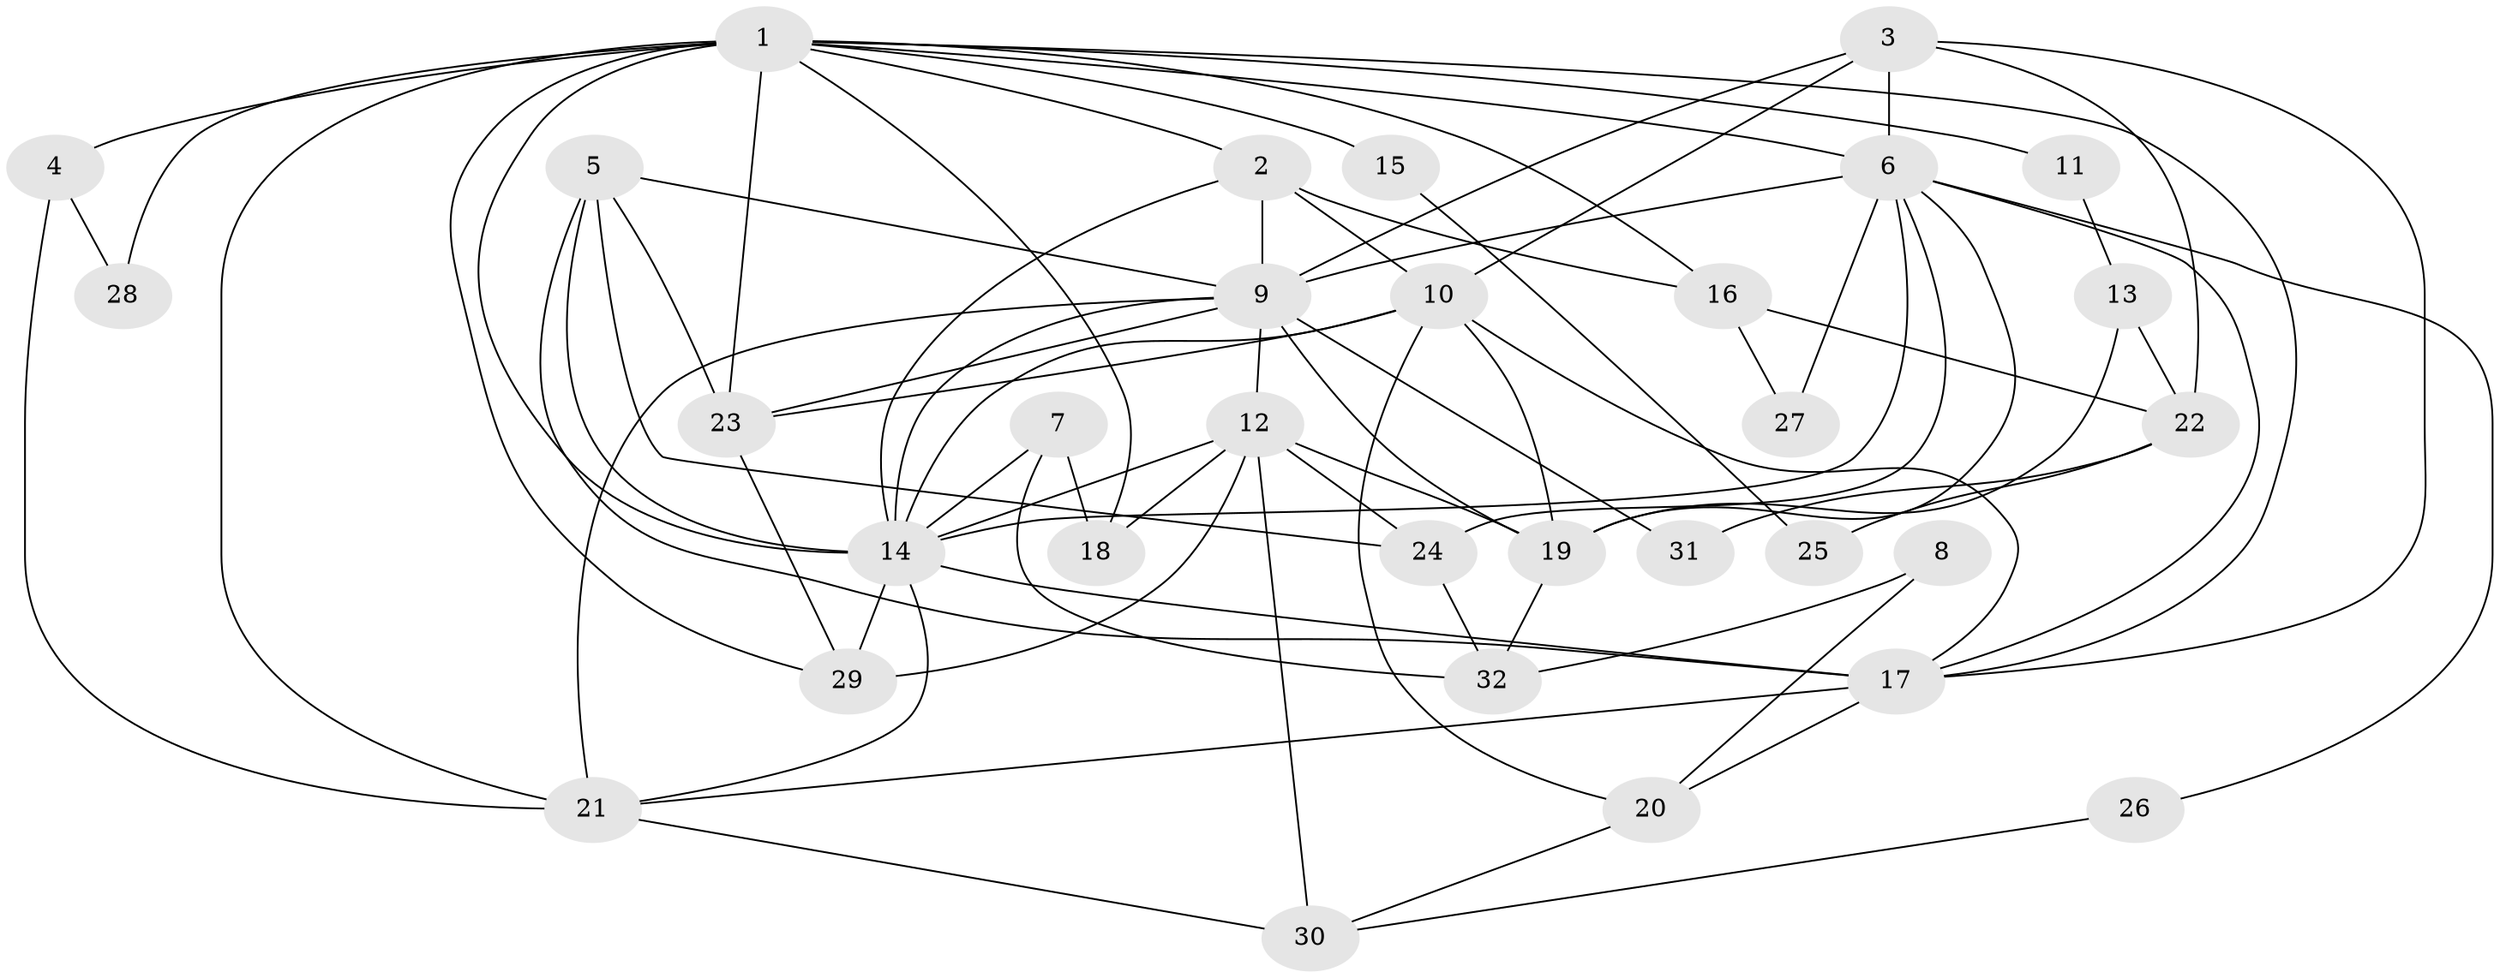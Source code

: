 // original degree distribution, {3: 0.28125, 4: 0.34375, 5: 0.140625, 2: 0.09375, 7: 0.046875, 6: 0.09375}
// Generated by graph-tools (version 1.1) at 2025/50/03/04/25 22:50:48]
// undirected, 32 vertices, 77 edges
graph export_dot {
  node [color=gray90,style=filled];
  1;
  2;
  3;
  4;
  5;
  6;
  7;
  8;
  9;
  10;
  11;
  12;
  13;
  14;
  15;
  16;
  17;
  18;
  19;
  20;
  21;
  22;
  23;
  24;
  25;
  26;
  27;
  28;
  29;
  30;
  31;
  32;
  1 -- 2 [weight=1.0];
  1 -- 4 [weight=2.0];
  1 -- 6 [weight=1.0];
  1 -- 11 [weight=1.0];
  1 -- 14 [weight=1.0];
  1 -- 15 [weight=2.0];
  1 -- 16 [weight=1.0];
  1 -- 17 [weight=1.0];
  1 -- 18 [weight=1.0];
  1 -- 21 [weight=1.0];
  1 -- 23 [weight=2.0];
  1 -- 28 [weight=3.0];
  1 -- 29 [weight=1.0];
  2 -- 9 [weight=2.0];
  2 -- 10 [weight=1.0];
  2 -- 14 [weight=1.0];
  2 -- 16 [weight=1.0];
  3 -- 6 [weight=1.0];
  3 -- 9 [weight=1.0];
  3 -- 10 [weight=1.0];
  3 -- 17 [weight=1.0];
  3 -- 22 [weight=1.0];
  4 -- 21 [weight=1.0];
  4 -- 28 [weight=1.0];
  5 -- 9 [weight=1.0];
  5 -- 14 [weight=1.0];
  5 -- 17 [weight=2.0];
  5 -- 23 [weight=1.0];
  5 -- 24 [weight=1.0];
  6 -- 9 [weight=3.0];
  6 -- 14 [weight=1.0];
  6 -- 17 [weight=2.0];
  6 -- 19 [weight=1.0];
  6 -- 24 [weight=1.0];
  6 -- 26 [weight=1.0];
  6 -- 27 [weight=1.0];
  7 -- 14 [weight=1.0];
  7 -- 18 [weight=1.0];
  7 -- 32 [weight=1.0];
  8 -- 20 [weight=1.0];
  8 -- 32 [weight=1.0];
  9 -- 12 [weight=1.0];
  9 -- 14 [weight=1.0];
  9 -- 19 [weight=1.0];
  9 -- 21 [weight=1.0];
  9 -- 23 [weight=1.0];
  9 -- 31 [weight=1.0];
  10 -- 14 [weight=2.0];
  10 -- 17 [weight=1.0];
  10 -- 19 [weight=1.0];
  10 -- 20 [weight=1.0];
  10 -- 23 [weight=1.0];
  11 -- 13 [weight=1.0];
  12 -- 14 [weight=1.0];
  12 -- 18 [weight=1.0];
  12 -- 19 [weight=1.0];
  12 -- 24 [weight=1.0];
  12 -- 29 [weight=1.0];
  12 -- 30 [weight=1.0];
  13 -- 19 [weight=1.0];
  13 -- 22 [weight=1.0];
  14 -- 17 [weight=1.0];
  14 -- 21 [weight=1.0];
  14 -- 29 [weight=3.0];
  15 -- 25 [weight=1.0];
  16 -- 22 [weight=1.0];
  16 -- 27 [weight=1.0];
  17 -- 20 [weight=1.0];
  17 -- 21 [weight=1.0];
  19 -- 32 [weight=1.0];
  20 -- 30 [weight=1.0];
  21 -- 30 [weight=1.0];
  22 -- 25 [weight=1.0];
  22 -- 31 [weight=1.0];
  23 -- 29 [weight=1.0];
  24 -- 32 [weight=1.0];
  26 -- 30 [weight=1.0];
}
